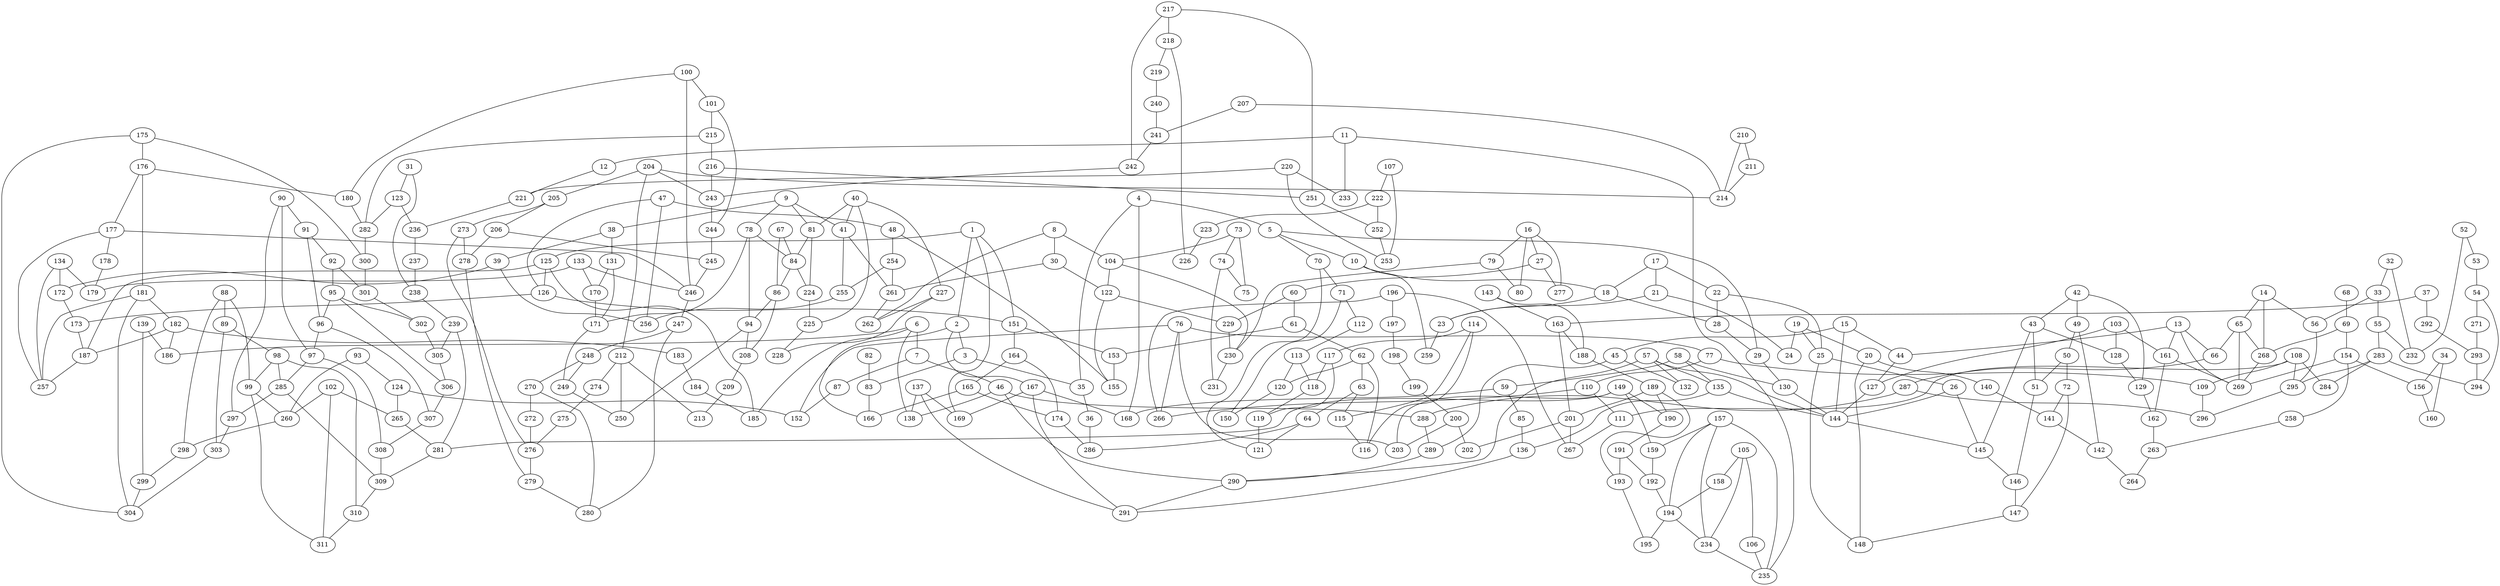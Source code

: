graph G {
  2 [pos="17.747289,-4.587047!"];
  2 -- 167;
  2 -- 3;
  2 -- 166;
  86 [pos="-22.595691,-21.223950!"];
  86 -- 94;
  86 -- 208;
  43 [pos="48.072661,8.162443!"];
  43 -- 145;
  43 -- 51;
  43 -- 128;
  29 [pos="31.156725,10.685509!"];
  29 -- 130;
  238 [pos="6.505270,-53.818769!"];
  238 -- 239;
  263 [pos="56.127512,5.048158!"];
  263 -- 264;
  35 [pos="19.955142,4.137983!"];
  35 -- 36;
  83 [pos="17.033490,0.221367!"];
  83 -- 166;
  66 [pos="48.344431,-10.871394!"];
  66 -- 287;
  177 [pos="-4.440333,-32.652100!"];
  177 -- 246;
  177 -- 178;
  177 -- 257;
  46 [pos="30.488055,-15.321564!"];
  46 -- 288;
  46 -- 138;
  46 -- 290;
  229 [pos="-0.478871,-2.236810!"];
  229 -- 230;
  287 [pos="44.100527,-16.320303!"];
  287 -- 288;
  287 -- 296;
  253 [pos="-10.943723,-59.153919!"];
  42 [pos="51.301413,9.035718!"];
  42 -- 43;
  42 -- 49;
  42 -- 129;
  290 [pos="32.584825,-8.513956!"];
  290 -- 291;
  115 [pos="7.698338,14.223613!"];
  115 -- 116;
  232 [pos="60.155559,-28.066335!"];
  198 [pos="41.720359,-46.836228!"];
  198 -- 199;
  149 [pos="26.924994,-51.642770!"];
  149 -- 203;
  149 -- 281;
  149 -- 190;
  149 -- 159;
  95 [pos="7.447337,-53.946291!"];
  95 -- 96;
  95 -- 302;
  95 -- 306;
  283 [pos="54.338608,-29.582678!"];
  283 -- 284;
  283 -- 295;
  283 -- 294;
  41 [pos="-9.682824,-15.310758!"];
  41 -- 261;
  41 -- 255;
  248 [pos="-20.281248,-31.387511!"];
  248 -- 270;
  248 -- 249;
  265 [pos="22.256087,-46.258429!"];
  265 -- 281;
  252 [pos="-15.633755,-56.267929!"];
  252 -- 253;
  37 [pos="49.497928,-45.976350!"];
  37 -- 292;
  37 -- 163;
  114 [pos="7.600141,16.038814!"];
  114 -- 117;
  114 -- 115;
  114 -- 116;
  99 [pos="16.445582,-45.732534!"];
  99 -- 311;
  99 -- 260;
  230 [pos="-2.614754,-2.742247!"];
  230 -- 231;
  163 [pos="45.074876,-48.833758!"];
  163 -- 201;
  163 -- 188;
  97 [pos="11.564870,-52.608285!"];
  97 -- 308;
  97 -- 285;
  282 [pos="-5.091815,-45.848597!"];
  282 -- 300;
  91 [pos="8.035830,-52.623722!"];
  91 -- 96;
  91 -- 92;
  73 [pos="-3.142123,-5.031560!"];
  73 -- 75;
  73 -- 74;
  73 -- 104;
  47 [pos="1.491571,-13.669745!"];
  47 -- 126;
  47 -- 48;
  47 -- 256;
  311 [pos="17.848619,-47.418838!"];
  218 [pos="-25.763993,-52.950191!"];
  218 -- 219;
  218 -- 226;
  191 [pos="30.290343,-56.801551!"];
  191 -- 192;
  191 -- 193;
  240 [pos="-29.868067,-48.319821!"];
  240 -- 241;
  53 [pos="61.791370,-32.903285!"];
  53 -- 54;
  260 [pos="18.190141,-43.392197!"];
  260 -- 298;
  293 [pos="56.048093,-38.386488!"];
  293 -- 294;
  173 [pos="3.788716,-19.017709!"];
  173 -- 187;
  234 [pos="19.803514,-62.835027!"];
  234 -- 235;
  71 [pos="15.659731,16.232377!"];
  71 -- 150;
  71 -- 112;
  147 [pos="47.095749,14.152040!"];
  147 -- 148;
  139 [pos="12.953480,-31.640551!"];
  139 -- 186;
  139 -- 299;
  48 [pos="-0.108893,-10.546176!"];
  48 -- 155;
  48 -- 254;
  267 [pos="43.491752,-42.420760!"];
  123 [pos="-1.831928,-51.077836!"];
  123 -- 282;
  123 -- 236;
  75 [pos="-2.996134,-4.546242!"];
  255 [pos="-5.588519,-14.569185!"];
  255 -- 256;
  178 [pos="-5.759547,-30.714152!"];
  178 -- 179;
  112 [pos="13.457833,17.806992!"];
  112 -- 113;
  74 [pos="-2.930850,-4.268229!"];
  74 -- 231;
  74 -- 75;
  170 [pos="-13.617849,-26.578669!"];
  170 -- 171;
  58 [pos="32.929302,3.162501!"];
  58 -- 59;
  58 -- 135;
  58 -- 130;
  278 [pos="-24.325755,-37.087946!"];
  278 -- 279;
  256 [pos="-2.664784,-15.934233!"];
  138 [pos="24.656495,-16.212902!"];
  113 [pos="10.877769,16.975535!"];
  113 -- 120;
  113 -- 118;
  158 [pos="22.575293,-64.124796!"];
  158 -- 194;
  61 [pos="5.146672,3.109886!"];
  61 -- 62;
  61 -- 153;
  38 [pos="-10.102340,-20.526855!"];
  38 -- 131;
  38 -- 39;
  151 [pos="9.021667,-7.683020!"];
  151 -- 153;
  151 -- 164;
  154 [pos="57.581039,-2.458078!"];
  154 -- 258;
  154 -- 269;
  154 -- 156;
  300 [pos="-0.181999,-45.317984!"];
  300 -- 301;
  116 [pos="6.999274,13.169744!"];
  308 [pos="13.228377,-53.929162!"];
  308 -- 309;
  155 [pos="1.806380,-6.467875!"];
  6 [pos="20.163335,-21.283341!"];
  6 -- 186;
  6 -- 185;
  6 -- 7;
  6 -- 138;
  223 [pos="-21.502313,-57.819428!"];
  223 -- 226;
  196 [pos="41.751760,-42.369751!"];
  196 -- 197;
  196 -- 266;
  196 -- 267;
  165 [pos="13.086248,-0.883077!"];
  165 -- 174;
  165 -- 166;
  59 [pos="29.126941,1.942697!"];
  59 -- 168;
  59 -- 85;
  193 [pos="32.705306,-56.321214!"];
  193 -- 195;
  110 [pos="42.095589,-37.588237!"];
  110 -- 266;
  110 -- 111;
  132 [pos="37.999056,-3.305500!"];
  55 [pos="57.229351,-27.422681!"];
  55 -- 232;
  55 -- 283;
  67 [pos="-22.105587,-19.263842!"];
  67 -- 86;
  67 -- 84;
  210 [pos="-33.096099,-40.443100!"];
  210 -- 211;
  210 -- 214;
  40 [pos="-13.005884,-15.403826!"];
  40 -- 225;
  40 -- 81;
  40 -- 227;
  40 -- 41;
  268 [pos="55.051813,-9.041128!"];
  268 -- 269;
  90 [pos="10.015286,-50.955987!"];
  90 -- 297;
  90 -- 97;
  90 -- 91;
  304 [pos="6.562509,-38.237883!"];
  249 [pos="-20.222190,-27.832271!"];
  249 -- 250;
  146 [pos="46.168223,10.737908!"];
  146 -- 147;
  107 [pos="-14.611760,-59.421601!"];
  107 -- 253;
  107 -- 222;
  51 [pos="48.746596,11.123626!"];
  51 -- 146;
  220 [pos="-4.280117,-60.690511!"];
  220 -- 253;
  220 -- 221;
  220 -- 233;
  13 [pos="49.685553,-5.126926!"];
  13 -- 161;
  13 -- 66;
  13 -- 44;
  13 -- 269;
  9 [pos="-13.557566,-18.592444!"];
  9 -- 38;
  9 -- 81;
  9 -- 78;
  9 -- 41;
  202 [pos="38.933183,-48.661063!"];
  11 [pos="7.583609,-62.801053!"];
  11 -- 235;
  11 -- 12;
  11 -- 233;
  214 [pos="-30.374891,-40.814935!"];
  98 [pos="14.543821,-47.679304!"];
  98 -- 99;
  98 -- 285;
  98 -- 310;
  299 [pos="11.403502,-36.880942!"];
  299 -- 304;
  257 [pos="1.065323,-28.424001!"];
  156 [pos="61.207879,-0.614601!"];
  156 -- 160;
  57 [pos="36.044804,-2.376923!"];
  57 -- 135;
  57 -- 132;
  57 -- 290;
  57 -- 144;
  245 [pos="-16.493912,-37.489761!"];
  245 -- 246;
  197 [pos="42.456878,-44.825327!"];
  197 -- 198;
  76 [pos="35.171757,-39.635611!"];
  76 -- 203;
  76 -- 266;
  76 -- 152;
  76 -- 77;
  167 [pos="22.762191,-4.220307!"];
  167 -- 169;
  167 -- 168;
  167 -- 291;
  190 [pos="31.645325,-53.572751!"];
  190 -- 191;
  109 [pos="44.420363,-29.870891!"];
  109 -- 296;
  94 [pos="-22.278647,-23.815231!"];
  94 -- 250;
  94 -- 208;
  24 [pos="39.702719,19.456067!"];
  134 [pos="-2.294954,-25.996587!"];
  134 -- 179;
  134 -- 172;
  134 -- 257;
  70 [pos="19.642445,14.214705!"];
  70 -- 71;
  70 -- 121;
  273 [pos="-26.392956,-37.129007!"];
  273 -- 276;
  273 -- 278;
  285 [pos="13.065290,-50.152480!"];
  285 -- 297;
  285 -- 309;
  23 [pos="33.641925,19.026390!"];
  23 -- 259;
  236 [pos="-0.281988,-55.504309!"];
  236 -- 237;
  128 [pos="49.761165,5.411768!"];
  128 -- 129;
  81 [pos="-16.219336,-17.321881!"];
  81 -- 84;
  81 -- 224;
  303 [pos="9.426482,-43.266612!"];
  303 -- 304;
  118 [pos="10.684215,18.859897!"];
  118 -- 119;
  78 [pos="-18.053920,-21.558388!"];
  78 -- 94;
  78 -- 171;
  78 -- 84;
  45 [pos="39.026520,-5.049499!"];
  45 -- 132;
  45 -- 289;
  288 [pos="37.231326,-14.163898!"];
  288 -- 289;
  96 [pos="9.454722,-54.212682!"];
  96 -- 307;
  96 -- 97;
  203 [pos="32.187904,-46.357358!"];
  201 [pos="41.260920,-48.104903!"];
  201 -- 267;
  201 -- 202;
  69 [pos="57.551088,-5.926254!"];
  69 -- 268;
  69 -- 154;
  209 [pos="-27.305050,-26.149200!"];
  209 -- 213;
  101 [pos="-13.196039,-41.926274!"];
  101 -- 244;
  101 -- 215;
  12 [pos="3.249100,-61.945668!"];
  12 -- 221;
  31 [pos="2.128617,-52.852979!"];
  31 -- 238;
  31 -- 123;
  164 [pos="10.926197,-2.845884!"];
  164 -- 165;
  164 -- 174;
  270 [pos="-22.919863,-32.904586!"];
  270 -- 272;
  270 -- 280;
  217 [pos="-23.030581,-50.657776!"];
  217 -- 251;
  217 -- 242;
  217 -- 218;
  79 [pos="-3.238535,0.454699!"];
  79 -- 230;
  79 -- 80;
  56 [pos="53.854376,-20.842572!"];
  56 -- 295;
  291 [pos="27.701687,-6.462039!"];
  89 [pos="12.627657,-45.175721!"];
  89 -- 98;
  89 -- 303;
  133 [pos="-10.675296,-29.885063!"];
  133 -- 179;
  133 -- 246;
  133 -- 170;
  82 [pos="17.027378,2.149035!"];
  82 -- 83;
  277 [pos="-2.163379,4.020049!"];
  266 [pos="39.377590,-39.946833!"];
  111 [pos="45.296975,-36.871537!"];
  111 -- 267;
  14 [pos="54.143987,-14.189236!"];
  14 -- 268;
  14 -- 65;
  14 -- 56;
  206 [pos="-21.230811,-37.765165!"];
  206 -- 245;
  206 -- 278;
  106 [pos="17.367820,-65.000831!"];
  106 -- 235;
  284 [pos="51.411823,-30.670714!"];
  185 [pos="14.757733,-19.712589!"];
  62 [pos="7.200852,9.523627!"];
  62 -- 63;
  62 -- 120;
  62 -- 116;
  30 [pos="-4.053784,-8.868816!"];
  30 -- 261;
  30 -- 122;
  250 [pos="-23.794685,-28.297673!"];
  200 [pos="36.322688,-47.675759!"];
  200 -- 203;
  200 -- 202;
  52 [pos="61.888507,-30.438155!"];
  52 -- 53;
  52 -- 232;
  49 [pos="52.522657,11.733183!"];
  49 -- 50;
  49 -- 142;
  25 [pos="41.107498,13.836106!"];
  25 -- 148;
  25 -- 26;
  310 [pos="16.315511,-49.457490!"];
  310 -- 311;
  130 [pos="34.783175,6.063807!"];
  130 -- 144;
  166 [pos="15.870446,-1.767608!"];
  108 [pos="48.050095,-31.106791!"];
  108 -- 111;
  108 -- 109;
  108 -- 284;
  108 -- 295;
  129 [pos="52.134840,6.015545!"];
  129 -- 162;
  294 [pos="56.624319,-34.061497!"];
  20 [pos="45.604527,17.672751!"];
  20 -- 148;
  20 -- 140;
  179 [pos="-6.289964,-28.373874!"];
  126 [pos="6.208026,-13.924743!"];
  126 -- 151;
  126 -- 173;
  174 [pos="12.329642,1.601474!"];
  174 -- 286;
  88 [pos="14.668420,-43.781012!"];
  88 -- 99;
  88 -- 89;
  88 -- 298;
  7 [pos="26.610880,-22.062472!"];
  7 -- 46;
  7 -- 87;
  207 [pos="-30.384786,-44.021740!"];
  207 -- 241;
  207 -- 214;
  39 [pos="-4.779467,-19.434192!"];
  39 -- 256;
  39 -- 172;
  153 [pos="5.417843,-3.242005!"];
  153 -- 155;
  254 [pos="-3.675342,-12.188895!"];
  254 -- 261;
  254 -- 255;
  136 [pos="31.107563,-2.365862!"];
  136 -- 291;
  224 [pos="-17.844930,-16.691276!"];
  224 -- 225;
  10 [pos="29.238738,15.461538!"];
  10 -- 259;
  10 -- 18;
  309 [pos="15.879528,-51.654231!"];
  309 -- 310;
  92 [pos="5.345610,-52.088780!"];
  92 -- 301;
  92 -- 95;
  233 [pos="1.398495,-62.304878!"];
  276 [pos="-27.463702,-35.246328!"];
  276 -- 279;
  175 [pos="1.724305,-40.194012!"];
  175 -- 176;
  175 -- 304;
  175 -- 300;
  119 [pos="12.109206,17.522966!"];
  119 -- 121;
  93 [pos="21.972847,-42.626783!"];
  93 -- 260;
  93 -- 124;
  292 [pos="53.295627,-42.456671!"];
  292 -- 293;
  64 [pos="12.709858,10.984523!"];
  64 -- 121;
  64 -- 286;
  33 [pos="56.799350,-24.256766!"];
  33 -- 55;
  33 -- 56;
  261 [pos="-6.387608,-12.198090!"];
  261 -- 262;
  72 [pos="49.963514,14.972275!"];
  72 -- 147;
  72 -- 141;
  162 [pos="53.525890,2.996753!"];
  162 -- 263;
  184 [pos="12.752108,-22.353784!"];
  184 -- 185;
  120 [pos="9.690873,13.776217!"];
  120 -- 150;
  5 [pos="25.592609,11.780367!"];
  5 -- 29;
  5 -- 70;
  5 -- 10;
  44 [pos="45.697207,-1.994820!"];
  44 -- 127;
  280 [pos="-21.326921,-34.074765!"];
  65 [pos="52.777127,-9.888411!"];
  65 -- 66;
  65 -- 269;
  65 -- 268;
  148 [pos="44.461656,15.543471!"];
  28 [pos="33.641977,14.160192!"];
  28 -- 29;
  298 [pos="14.748134,-40.915668!"];
  298 -- 299;
  286 [pos="13.532878,6.293401!"];
  222 [pos="-17.905275,-58.343777!"];
  222 -- 252;
  222 -- 223;
  215 [pos="-11.726726,-45.474051!"];
  215 -- 282;
  215 -- 216;
  22 [pos="37.181481,15.458659!"];
  22 -- 25;
  22 -- 28;
  127 [pos="44.425166,1.438654!"];
  127 -- 144;
  281 [pos="19.712864,-51.092303!"];
  281 -- 309;
  169 [pos="19.944209,-8.254428!"];
  251 [pos="-18.724792,-51.680247!"];
  251 -- 252;
  241 [pos="-28.383326,-46.496832!"];
  241 -- 242;
  274 [pos="-29.436796,-33.217084!"];
  274 -- 275;
  34 [pos="63.393513,0.585691!"];
  34 -- 160;
  34 -- 156;
  171 [pos="-16.861771,-24.955688!"];
  171 -- 249;
  183 [pos="10.557538,-24.966465!"];
  183 -- 184;
  84 [pos="-19.614315,-18.995746!"];
  84 -- 86;
  84 -- 224;
  87 [pos="28.211178,-29.250313!"];
  87 -- 152;
  212 [pos="-26.550055,-32.825393!"];
  212 -- 274;
  212 -- 250;
  212 -- 213;
  289 [pos="36.694495,-9.212042!"];
  289 -- 290;
  194 [pos="23.943626,-61.431629!"];
  194 -- 195;
  194 -- 234;
  157 [pos="20.676296,-60.915692!"];
  157 -- 235;
  157 -- 159;
  157 -- 194;
  157 -- 234;
  243 [pos="-21.707845,-43.359185!"];
  243 -- 244;
  27 [pos="-0.915606,3.255755!"];
  27 -- 277;
  27 -- 60;
  262 [pos="-7.767239,-11.170040!"];
  137 [pos="24.268999,-10.429001!"];
  137 -- 169;
  137 -- 138;
  137 -- 291;
  144 [pos="39.440326,2.945580!"];
  144 -- 145;
  142 [pos="54.180981,12.800807!"];
  142 -- 264;
  161 [pos="51.641724,-1.344680!"];
  161 -- 162;
  161 -- 269;
  244 [pos="-17.576321,-41.291272!"];
  244 -- 245;
  187 [pos="5.814854,-22.920579!"];
  187 -- 257;
  150 [pos="12.541962,15.583630!"];
  60 [pos="1.310416,1.422992!"];
  60 -- 229;
  60 -- 61;
  208 [pos="-24.832255,-23.510989!"];
  208 -- 209;
  117 [pos="9.474469,18.123512!"];
  117 -- 119;
  117 -- 118;
  295 [pos="50.713153,-26.114108!"];
  295 -- 296;
  269 [pos="53.569548,-5.430926!"];
  264 [pos="55.883406,9.291983!"];
  199 [pos="39.184809,-47.707222!"];
  199 -- 200;
  226 [pos="-24.287780,-56.030805!"];
  228 [pos="-13.050904,-14.106268!"];
  172 [pos="-0.876088,-21.455165!"];
  172 -- 173;
  17 [pos="35.466492,17.705250!"];
  17 -- 21;
  17 -- 18;
  17 -- 22;
  227 [pos="-10.873062,-13.334218!"];
  227 -- 228;
  227 -- 262;
  32 [pos="59.282774,-25.859136!"];
  32 -- 33;
  32 -- 232;
  19 [pos="42.265789,17.477590!"];
  19 -- 20;
  19 -- 24;
  19 -- 25;
  143 [pos="44.218414,-51.027567!"];
  143 -- 163;
  143 -- 188;
  125 [pos="10.307323,-16.543117!"];
  125 -- 187;
  125 -- 126;
  125 -- 185;
  271 [pos="58.732071,-37.150976!"];
  271 -- 293;
  259 [pos="31.090241,18.018480!"];
  211 [pos="-33.096099,-40.443100!"];
  211 -- 214;
  192 [pos="26.790493,-58.908953!"];
  192 -- 194;
  297 [pos="10.736917,-47.845036!"];
  297 -- 303;
  186 [pos="14.325808,-26.328070!"];
  176 [pos="-0.922362,-36.423628!"];
  176 -- 177;
  176 -- 180;
  176 -- 181;
  307 [pos="11.002954,-55.477241!"];
  307 -- 308;
  279 [pos="-24.531925,-35.230160!"];
  279 -- 280;
  63 [pos="9.286394,11.767422!"];
  63 -- 64;
  63 -- 115;
  135 [pos="35.023217,0.492042!"];
  135 -- 136;
  135 -- 144;
  247 [pos="-17.065302,-33.546768!"];
  247 -- 248;
  247 -- 280;
  225 [pos="-15.451273,-14.986189!"];
  225 -- 228;
  296 [pos="46.146401,-23.420478!"];
  105 [pos="19.948011,-65.005388!"];
  105 -- 106;
  105 -- 158;
  105 -- 234;
  26 [pos="41.090533,8.384986!"];
  26 -- 145;
  26 -- 144;
  100 [pos="-9.776983,-39.123979!"];
  100 -- 246;
  100 -- 101;
  100 -- 180;
  85 [pos="30.379776,-0.013195!"];
  85 -- 136;
  306 [pos="8.923688,-55.449764!"];
  306 -- 307;
  237 [pos="3.040705,-55.323943!"];
  237 -- 238;
  181 [pos="3.925378,-32.679678!"];
  181 -- 304;
  181 -- 182;
  181 -- 257;
  122 [pos="-1.466150,-5.951924!"];
  122 -- 155;
  122 -- 229;
  213 [pos="-27.919524,-29.314052!"];
  68 [pos="60.020037,-5.766182!"];
  68 -- 69;
  231 [pos="-2.691690,-3.517166!"];
  131 [pos="-13.409607,-23.476919!"];
  131 -- 171;
  131 -- 170;
  36 [pos="16.803792,5.921561!"];
  36 -- 286;
  21 [pos="36.556178,19.675839!"];
  21 -- 24;
  21 -- 23;
  16 [pos="-2.850532,2.811775!"];
  16 -- 277;
  16 -- 79;
  16 -- 80;
  16 -- 27;
  3 [pos="18.652769,0.011744!"];
  3 -- 35;
  3 -- 83;
  159 [pos="24.551134,-57.041028!"];
  159 -- 192;
  242 [pos="-24.624860,-46.915143!"];
  242 -- 243;
  77 [pos="40.301068,-35.285629!"];
  77 -- 109;
  77 -- 110;
  1 [pos="13.997759,-9.735688!"];
  1 -- 125;
  1 -- 2;
  1 -- 169;
  1 -- 151;
  140 [pos="49.132368,17.678114!"];
  140 -- 141;
  124 [pos="25.250243,-41.545036!"];
  124 -- 265;
  124 -- 152;
  305 [pos="9.276886,-53.580595!"];
  305 -- 306;
  54 [pos="59.532035,-34.807781!"];
  54 -- 271;
  54 -- 294;
  195 [pos="28.675480,-59.378945!"];
  246 [pos="-11.376501,-34.511893!"];
  246 -- 247;
  235 [pos="15.099930,-62.918956!"];
  204 [pos="-26.125041,-38.937020!"];
  204 -- 205;
  204 -- 214;
  204 -- 212;
  204 -- 243;
  160 [pos="63.393513,0.585691!"];
  8 [pos="-5.399367,-8.670357!"];
  8 -- 30;
  8 -- 104;
  8 -- 262;
  205 [pos="-24.611833,-38.274009!"];
  205 -- 206;
  205 -- 273;
  152 [pos="29.569803,-36.583149!"];
  168 [pos="24.878106,1.152080!"];
  216 [pos="-17.354387,-46.774682!"];
  216 -- 251;
  216 -- 243;
  141 [pos="51.874342,15.759835!"];
  141 -- 142;
  121 [pos="14.968029,14.515629!"];
  275 [pos="-29.911794,-34.634001!"];
  275 -- 276;
  180 [pos="-5.093108,-40.498915!"];
  180 -- 282;
  221 [pos="-0.518457,-59.856431!"];
  221 -- 236;
  15 [pos="41.484778,-1.133221!"];
  15 -- 44;
  15 -- 45;
  15 -- 144;
  145 [pos="43.724365,7.167969!"];
  145 -- 146;
  272 [pos="-25.842917,-33.858292!"];
  272 -- 276;
  102 [pos="19.709969,-45.836917!"];
  102 -- 265;
  102 -- 311;
  102 -- 260;
  189 [pos="36.991600,-52.409411!"];
  189 -- 190;
  189 -- 201;
  189 -- 193;
  103 [pos="48.754648,1.757676!"];
  103 -- 127;
  103 -- 161;
  103 -- 128;
  258 [pos="57.501887,1.474737!"];
  258 -- 263;
  219 [pos="-28.537361,-51.211845!"];
  219 -- 240;
  4 [pos="23.774311,6.321441!"];
  4 -- 35;
  4 -- 168;
  4 -- 5;
  188 [pos="41.615468,-51.297459!"];
  188 -- 189;
  302 [pos="6.049270,-52.159644!"];
  302 -- 305;
  104 [pos="-3.366077,-5.778971!"];
  104 -- 230;
  104 -- 122;
  301 [pos="3.124108,-49.463853!"];
  301 -- 302;
  80 [pos="-3.101116,1.717990!"];
  50 [pos="50.781496,13.049574!"];
  50 -- 51;
  50 -- 72;
  18 [pos="32.698754,16.873653!"];
  18 -- 23;
  18 -- 28;
  182 [pos="8.452044,-27.317843!"];
  182 -- 187;
  182 -- 186;
  182 -- 183;
  239 [pos="12.742926,-52.814622!"];
  239 -- 281;
  239 -- 305;
}
